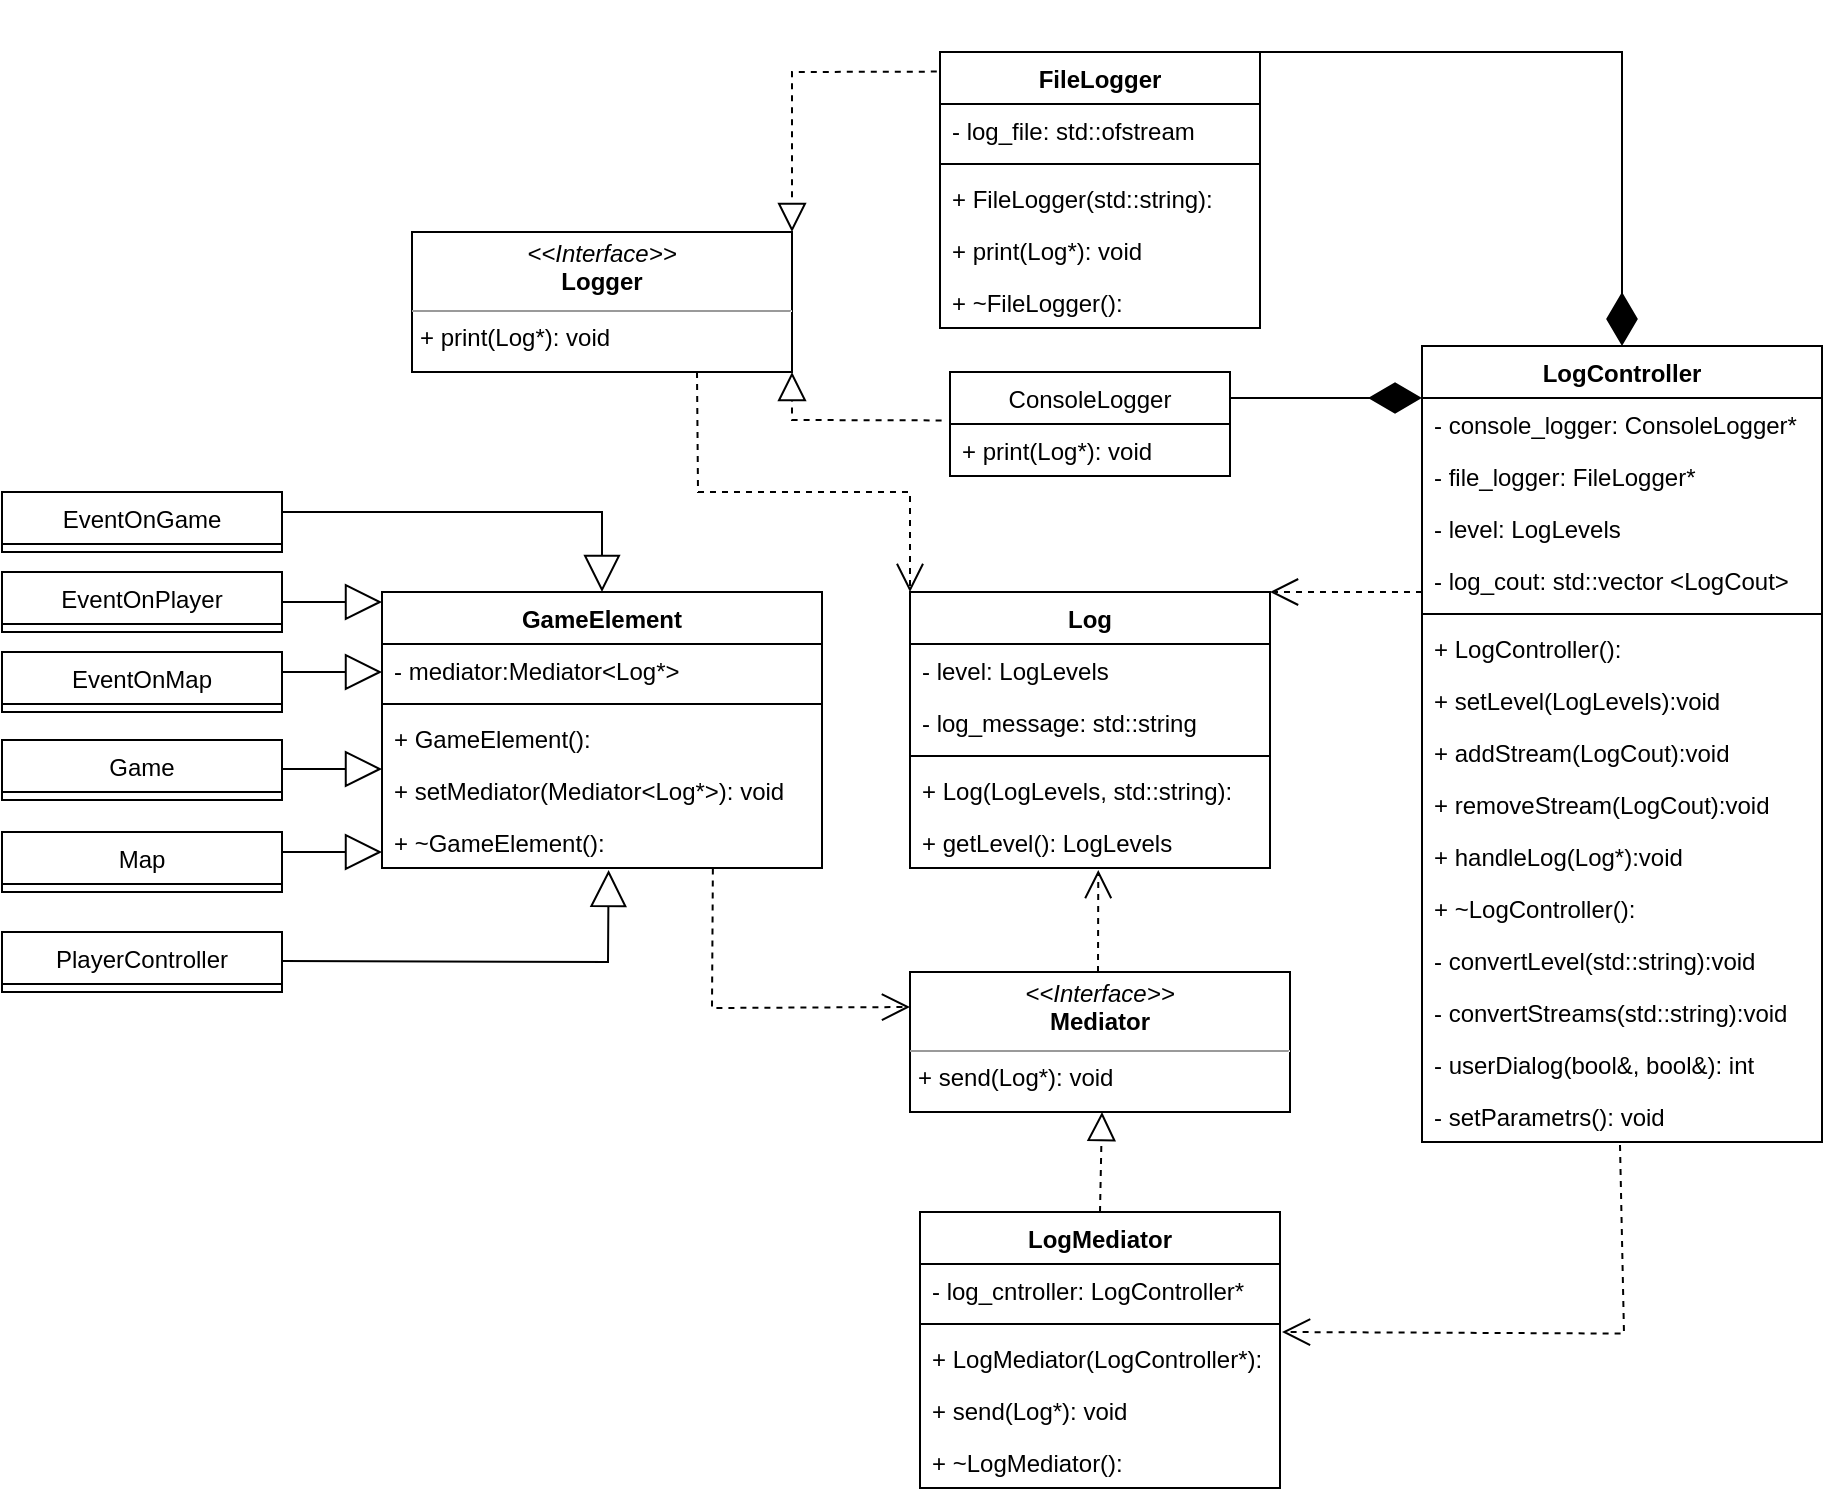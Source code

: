 <mxfile version="20.5.1" type="device"><diagram id="C5RBs43oDa-KdzZeNtuy" name="Page-1"><mxGraphModel dx="2147" dy="756" grid="1" gridSize="10" guides="1" tooltips="1" connect="1" arrows="1" fold="1" page="1" pageScale="1" pageWidth="827" pageHeight="1169" math="0" shadow="0"><root><mxCell id="WIyWlLk6GJQsqaUBKTNV-0"/><mxCell id="WIyWlLk6GJQsqaUBKTNV-1" parent="WIyWlLk6GJQsqaUBKTNV-0"/><mxCell id="lXR1jWRN7T3fV5QylIQu-4" value="Log" style="swimlane;fontStyle=1;align=center;verticalAlign=top;childLayout=stackLayout;horizontal=1;startSize=26;horizontalStack=0;resizeParent=1;resizeParentMax=0;resizeLast=0;collapsible=1;marginBottom=0;" parent="WIyWlLk6GJQsqaUBKTNV-1" vertex="1"><mxGeometry x="324" y="680" width="180" height="138" as="geometry"/></mxCell><mxCell id="lXR1jWRN7T3fV5QylIQu-5" value="- level: LogLevels" style="text;strokeColor=none;fillColor=none;align=left;verticalAlign=top;spacingLeft=4;spacingRight=4;overflow=hidden;rotatable=0;points=[[0,0.5],[1,0.5]];portConstraint=eastwest;" parent="lXR1jWRN7T3fV5QylIQu-4" vertex="1"><mxGeometry y="26" width="180" height="26" as="geometry"/></mxCell><mxCell id="lXR1jWRN7T3fV5QylIQu-8" value="- log_message: std::string" style="text;strokeColor=none;fillColor=none;align=left;verticalAlign=top;spacingLeft=4;spacingRight=4;overflow=hidden;rotatable=0;points=[[0,0.5],[1,0.5]];portConstraint=eastwest;" parent="lXR1jWRN7T3fV5QylIQu-4" vertex="1"><mxGeometry y="52" width="180" height="26" as="geometry"/></mxCell><mxCell id="lXR1jWRN7T3fV5QylIQu-6" value="" style="line;strokeWidth=1;fillColor=none;align=left;verticalAlign=middle;spacingTop=-1;spacingLeft=3;spacingRight=3;rotatable=0;labelPosition=right;points=[];portConstraint=eastwest;strokeColor=inherit;" parent="lXR1jWRN7T3fV5QylIQu-4" vertex="1"><mxGeometry y="78" width="180" height="8" as="geometry"/></mxCell><mxCell id="lXR1jWRN7T3fV5QylIQu-9" value="+ Log(LogLevels, std::string):" style="text;strokeColor=none;fillColor=none;align=left;verticalAlign=top;spacingLeft=4;spacingRight=4;overflow=hidden;rotatable=0;points=[[0,0.5],[1,0.5]];portConstraint=eastwest;" parent="lXR1jWRN7T3fV5QylIQu-4" vertex="1"><mxGeometry y="86" width="180" height="26" as="geometry"/></mxCell><mxCell id="lXR1jWRN7T3fV5QylIQu-10" value="+ getLevel(): LogLevels" style="text;strokeColor=none;fillColor=none;align=left;verticalAlign=top;spacingLeft=4;spacingRight=4;overflow=hidden;rotatable=0;points=[[0,0.5],[1,0.5]];portConstraint=eastwest;" parent="lXR1jWRN7T3fV5QylIQu-4" vertex="1"><mxGeometry y="112" width="180" height="26" as="geometry"/></mxCell><mxCell id="lXR1jWRN7T3fV5QylIQu-13" value="&lt;p style=&quot;margin:0px;margin-top:4px;text-align:center;&quot;&gt;&lt;i&gt;&amp;lt;&amp;lt;Interface&amp;gt;&amp;gt;&lt;/i&gt;&lt;br&gt;&lt;b&gt;Logger&lt;/b&gt;&lt;/p&gt;&lt;hr size=&quot;1&quot;&gt;&lt;p style=&quot;margin:0px;margin-left:4px;&quot;&gt;+ print(Log*): void&lt;br&gt;&lt;br&gt;&lt;/p&gt;" style="verticalAlign=top;align=left;overflow=fill;fontSize=12;fontFamily=Helvetica;html=1;" parent="WIyWlLk6GJQsqaUBKTNV-1" vertex="1"><mxGeometry x="75" y="500" width="190" height="70" as="geometry"/></mxCell><mxCell id="lXR1jWRN7T3fV5QylIQu-14" value="ConsoleLogger" style="swimlane;fontStyle=0;childLayout=stackLayout;horizontal=1;startSize=26;fillColor=none;horizontalStack=0;resizeParent=1;resizeParentMax=0;resizeLast=0;collapsible=1;marginBottom=0;" parent="WIyWlLk6GJQsqaUBKTNV-1" vertex="1"><mxGeometry x="344" y="570" width="140" height="52" as="geometry"/></mxCell><mxCell id="lXR1jWRN7T3fV5QylIQu-15" value="+ print(Log*): void" style="text;strokeColor=none;fillColor=none;align=left;verticalAlign=top;spacingLeft=4;spacingRight=4;overflow=hidden;rotatable=0;points=[[0,0.5],[1,0.5]];portConstraint=eastwest;" parent="lXR1jWRN7T3fV5QylIQu-14" vertex="1"><mxGeometry y="26" width="140" height="26" as="geometry"/></mxCell><mxCell id="lXR1jWRN7T3fV5QylIQu-18" value="FileLogger" style="swimlane;fontStyle=1;align=center;verticalAlign=top;childLayout=stackLayout;horizontal=1;startSize=26;horizontalStack=0;resizeParent=1;resizeParentMax=0;resizeLast=0;collapsible=1;marginBottom=0;" parent="WIyWlLk6GJQsqaUBKTNV-1" vertex="1"><mxGeometry x="339" y="410" width="160" height="138" as="geometry"/></mxCell><mxCell id="lXR1jWRN7T3fV5QylIQu-19" value="- log_file: std::ofstream" style="text;strokeColor=none;fillColor=none;align=left;verticalAlign=top;spacingLeft=4;spacingRight=4;overflow=hidden;rotatable=0;points=[[0,0.5],[1,0.5]];portConstraint=eastwest;" parent="lXR1jWRN7T3fV5QylIQu-18" vertex="1"><mxGeometry y="26" width="160" height="26" as="geometry"/></mxCell><mxCell id="lXR1jWRN7T3fV5QylIQu-20" value="" style="line;strokeWidth=1;fillColor=none;align=left;verticalAlign=middle;spacingTop=-1;spacingLeft=3;spacingRight=3;rotatable=0;labelPosition=right;points=[];portConstraint=eastwest;strokeColor=inherit;" parent="lXR1jWRN7T3fV5QylIQu-18" vertex="1"><mxGeometry y="52" width="160" height="8" as="geometry"/></mxCell><mxCell id="lXR1jWRN7T3fV5QylIQu-21" value="+ FileLogger(std::string):" style="text;strokeColor=none;fillColor=none;align=left;verticalAlign=top;spacingLeft=4;spacingRight=4;overflow=hidden;rotatable=0;points=[[0,0.5],[1,0.5]];portConstraint=eastwest;" parent="lXR1jWRN7T3fV5QylIQu-18" vertex="1"><mxGeometry y="60" width="160" height="26" as="geometry"/></mxCell><mxCell id="lXR1jWRN7T3fV5QylIQu-22" value="+ print(Log*): void" style="text;strokeColor=none;fillColor=none;align=left;verticalAlign=top;spacingLeft=4;spacingRight=4;overflow=hidden;rotatable=0;points=[[0,0.5],[1,0.5]];portConstraint=eastwest;" parent="lXR1jWRN7T3fV5QylIQu-18" vertex="1"><mxGeometry y="86" width="160" height="26" as="geometry"/></mxCell><mxCell id="lXR1jWRN7T3fV5QylIQu-23" value="+ ~FileLogger():" style="text;strokeColor=none;fillColor=none;align=left;verticalAlign=top;spacingLeft=4;spacingRight=4;overflow=hidden;rotatable=0;points=[[0,0.5],[1,0.5]];portConstraint=eastwest;" parent="lXR1jWRN7T3fV5QylIQu-18" vertex="1"><mxGeometry y="112" width="160" height="26" as="geometry"/></mxCell><mxCell id="lXR1jWRN7T3fV5QylIQu-24" value="&lt;p style=&quot;margin:0px;margin-top:4px;text-align:center;&quot;&gt;&lt;i&gt;&amp;lt;&amp;lt;Interface&amp;gt;&amp;gt;&lt;/i&gt;&lt;br&gt;&lt;b&gt;Mediator&lt;/b&gt;&lt;/p&gt;&lt;hr size=&quot;1&quot;&gt;&lt;p style=&quot;margin:0px;margin-left:4px;&quot;&gt;+ send(Log*): void&lt;/p&gt;" style="verticalAlign=top;align=left;overflow=fill;fontSize=12;fontFamily=Helvetica;html=1;" parent="WIyWlLk6GJQsqaUBKTNV-1" vertex="1"><mxGeometry x="324" y="870" width="190" height="70" as="geometry"/></mxCell><mxCell id="lXR1jWRN7T3fV5QylIQu-25" value="GameElement" style="swimlane;fontStyle=1;align=center;verticalAlign=top;childLayout=stackLayout;horizontal=1;startSize=26;horizontalStack=0;resizeParent=1;resizeParentMax=0;resizeLast=0;collapsible=1;marginBottom=0;" parent="WIyWlLk6GJQsqaUBKTNV-1" vertex="1"><mxGeometry x="60" y="680" width="220" height="138" as="geometry"/></mxCell><mxCell id="lXR1jWRN7T3fV5QylIQu-73" value="Extends" style="endArrow=block;endSize=16;endFill=0;html=1;rounded=0;fontColor=none;exitX=1;exitY=0.5;exitDx=0;exitDy=0;noLabel=1;" parent="lXR1jWRN7T3fV5QylIQu-25" source="lXR1jWRN7T3fV5QylIQu-67" edge="1"><mxGeometry width="160" relative="1" as="geometry"><mxPoint x="-40" y="10" as="sourcePoint"/><mxPoint y="5" as="targetPoint"/></mxGeometry></mxCell><mxCell id="lXR1jWRN7T3fV5QylIQu-26" value="- mediator:Mediator&lt;Log*&gt;" style="text;strokeColor=none;fillColor=none;align=left;verticalAlign=top;spacingLeft=4;spacingRight=4;overflow=hidden;rotatable=0;points=[[0,0.5],[1,0.5]];portConstraint=eastwest;" parent="lXR1jWRN7T3fV5QylIQu-25" vertex="1"><mxGeometry y="26" width="220" height="26" as="geometry"/></mxCell><mxCell id="lXR1jWRN7T3fV5QylIQu-74" value="Extends" style="endArrow=block;endSize=16;endFill=0;html=1;rounded=0;fontColor=none;noLabel=1;" parent="lXR1jWRN7T3fV5QylIQu-25" edge="1"><mxGeometry x="0.125" width="160" relative="1" as="geometry"><mxPoint x="-50" y="40" as="sourcePoint"/><mxPoint y="40" as="targetPoint"/><mxPoint as="offset"/></mxGeometry></mxCell><mxCell id="lXR1jWRN7T3fV5QylIQu-27" value="" style="line;strokeWidth=1;fillColor=none;align=left;verticalAlign=middle;spacingTop=-1;spacingLeft=3;spacingRight=3;rotatable=0;labelPosition=right;points=[];portConstraint=eastwest;strokeColor=inherit;" parent="lXR1jWRN7T3fV5QylIQu-25" vertex="1"><mxGeometry y="52" width="220" height="8" as="geometry"/></mxCell><mxCell id="lXR1jWRN7T3fV5QylIQu-28" value="+ GameElement():" style="text;strokeColor=none;fillColor=none;align=left;verticalAlign=top;spacingLeft=4;spacingRight=4;overflow=hidden;rotatable=0;points=[[0,0.5],[1,0.5]];portConstraint=eastwest;" parent="lXR1jWRN7T3fV5QylIQu-25" vertex="1"><mxGeometry y="60" width="220" height="26" as="geometry"/></mxCell><mxCell id="lXR1jWRN7T3fV5QylIQu-29" value="+ setMediator(Mediator&lt;Log*&gt;): void" style="text;strokeColor=none;fillColor=none;align=left;verticalAlign=top;spacingLeft=4;spacingRight=4;overflow=hidden;rotatable=0;points=[[0,0.5],[1,0.5]];portConstraint=eastwest;" parent="lXR1jWRN7T3fV5QylIQu-25" vertex="1"><mxGeometry y="86" width="220" height="26" as="geometry"/></mxCell><mxCell id="lXR1jWRN7T3fV5QylIQu-30" value="+ ~GameElement():" style="text;strokeColor=none;fillColor=none;align=left;verticalAlign=top;spacingLeft=4;spacingRight=4;overflow=hidden;rotatable=0;points=[[0,0.5],[1,0.5]];portConstraint=eastwest;" parent="lXR1jWRN7T3fV5QylIQu-25" vertex="1"><mxGeometry y="112" width="220" height="26" as="geometry"/></mxCell><mxCell id="lXR1jWRN7T3fV5QylIQu-31" value="LogMediator" style="swimlane;fontStyle=1;align=center;verticalAlign=top;childLayout=stackLayout;horizontal=1;startSize=26;horizontalStack=0;resizeParent=1;resizeParentMax=0;resizeLast=0;collapsible=1;marginBottom=0;" parent="WIyWlLk6GJQsqaUBKTNV-1" vertex="1"><mxGeometry x="329" y="990" width="180" height="138" as="geometry"/></mxCell><mxCell id="lXR1jWRN7T3fV5QylIQu-32" value="- log_cntroller: LogController*" style="text;strokeColor=none;fillColor=none;align=left;verticalAlign=top;spacingLeft=4;spacingRight=4;overflow=hidden;rotatable=0;points=[[0,0.5],[1,0.5]];portConstraint=eastwest;" parent="lXR1jWRN7T3fV5QylIQu-31" vertex="1"><mxGeometry y="26" width="180" height="26" as="geometry"/></mxCell><mxCell id="lXR1jWRN7T3fV5QylIQu-33" value="" style="line;strokeWidth=1;fillColor=none;align=left;verticalAlign=middle;spacingTop=-1;spacingLeft=3;spacingRight=3;rotatable=0;labelPosition=right;points=[];portConstraint=eastwest;strokeColor=inherit;" parent="lXR1jWRN7T3fV5QylIQu-31" vertex="1"><mxGeometry y="52" width="180" height="8" as="geometry"/></mxCell><mxCell id="lXR1jWRN7T3fV5QylIQu-34" value="+ LogMediator(LogController*):" style="text;strokeColor=none;fillColor=none;align=left;verticalAlign=top;spacingLeft=4;spacingRight=4;overflow=hidden;rotatable=0;points=[[0,0.5],[1,0.5]];portConstraint=eastwest;" parent="lXR1jWRN7T3fV5QylIQu-31" vertex="1"><mxGeometry y="60" width="180" height="26" as="geometry"/></mxCell><mxCell id="lXR1jWRN7T3fV5QylIQu-35" value="+ send(Log*): void" style="text;strokeColor=none;fillColor=none;align=left;verticalAlign=top;spacingLeft=4;spacingRight=4;overflow=hidden;rotatable=0;points=[[0,0.5],[1,0.5]];portConstraint=eastwest;" parent="lXR1jWRN7T3fV5QylIQu-31" vertex="1"><mxGeometry y="86" width="180" height="26" as="geometry"/></mxCell><mxCell id="lXR1jWRN7T3fV5QylIQu-36" value="+ ~LogMediator():" style="text;strokeColor=none;fillColor=none;align=left;verticalAlign=top;spacingLeft=4;spacingRight=4;overflow=hidden;rotatable=0;points=[[0,0.5],[1,0.5]];portConstraint=eastwest;" parent="lXR1jWRN7T3fV5QylIQu-31" vertex="1"><mxGeometry y="112" width="180" height="26" as="geometry"/></mxCell><mxCell id="lXR1jWRN7T3fV5QylIQu-37" value="LogController" style="swimlane;fontStyle=1;align=center;verticalAlign=top;childLayout=stackLayout;horizontal=1;startSize=26;horizontalStack=0;resizeParent=1;resizeParentMax=0;resizeLast=0;collapsible=1;marginBottom=0;" parent="WIyWlLk6GJQsqaUBKTNV-1" vertex="1"><mxGeometry x="580" y="557" width="200" height="398" as="geometry"/></mxCell><mxCell id="lXR1jWRN7T3fV5QylIQu-38" value="- console_logger: ConsoleLogger*" style="text;strokeColor=none;fillColor=none;align=left;verticalAlign=top;spacingLeft=4;spacingRight=4;overflow=hidden;rotatable=0;points=[[0,0.5],[1,0.5]];portConstraint=eastwest;" parent="lXR1jWRN7T3fV5QylIQu-37" vertex="1"><mxGeometry y="26" width="200" height="26" as="geometry"/></mxCell><mxCell id="lXR1jWRN7T3fV5QylIQu-42" value="- file_logger: FileLogger*" style="text;strokeColor=none;fillColor=none;align=left;verticalAlign=top;spacingLeft=4;spacingRight=4;overflow=hidden;rotatable=0;points=[[0,0.5],[1,0.5]];portConstraint=eastwest;" parent="lXR1jWRN7T3fV5QylIQu-37" vertex="1"><mxGeometry y="52" width="200" height="26" as="geometry"/></mxCell><mxCell id="lXR1jWRN7T3fV5QylIQu-43" value="- level: LogLevels" style="text;strokeColor=none;fillColor=none;align=left;verticalAlign=top;spacingLeft=4;spacingRight=4;overflow=hidden;rotatable=0;points=[[0,0.5],[1,0.5]];portConstraint=eastwest;" parent="lXR1jWRN7T3fV5QylIQu-37" vertex="1"><mxGeometry y="78" width="200" height="26" as="geometry"/></mxCell><mxCell id="lXR1jWRN7T3fV5QylIQu-44" value="- log_cout: std::vector &lt;LogCout&gt;" style="text;strokeColor=none;fillColor=none;align=left;verticalAlign=top;spacingLeft=4;spacingRight=4;overflow=hidden;rotatable=0;points=[[0,0.5],[1,0.5]];portConstraint=eastwest;" parent="lXR1jWRN7T3fV5QylIQu-37" vertex="1"><mxGeometry y="104" width="200" height="26" as="geometry"/></mxCell><mxCell id="lXR1jWRN7T3fV5QylIQu-39" value="" style="line;strokeWidth=1;fillColor=none;align=left;verticalAlign=middle;spacingTop=-1;spacingLeft=3;spacingRight=3;rotatable=0;labelPosition=right;points=[];portConstraint=eastwest;strokeColor=inherit;" parent="lXR1jWRN7T3fV5QylIQu-37" vertex="1"><mxGeometry y="130" width="200" height="8" as="geometry"/></mxCell><mxCell id="lXR1jWRN7T3fV5QylIQu-40" value="+ LogController():" style="text;strokeColor=none;fillColor=none;align=left;verticalAlign=top;spacingLeft=4;spacingRight=4;overflow=hidden;rotatable=0;points=[[0,0.5],[1,0.5]];portConstraint=eastwest;" parent="lXR1jWRN7T3fV5QylIQu-37" vertex="1"><mxGeometry y="138" width="200" height="26" as="geometry"/></mxCell><mxCell id="lXR1jWRN7T3fV5QylIQu-45" value="+ setLevel(LogLevels):void" style="text;strokeColor=none;fillColor=none;align=left;verticalAlign=top;spacingLeft=4;spacingRight=4;overflow=hidden;rotatable=0;points=[[0,0.5],[1,0.5]];portConstraint=eastwest;" parent="lXR1jWRN7T3fV5QylIQu-37" vertex="1"><mxGeometry y="164" width="200" height="26" as="geometry"/></mxCell><mxCell id="lXR1jWRN7T3fV5QylIQu-46" value="+ addStream(LogCout):void" style="text;strokeColor=none;fillColor=none;align=left;verticalAlign=top;spacingLeft=4;spacingRight=4;overflow=hidden;rotatable=0;points=[[0,0.5],[1,0.5]];portConstraint=eastwest;" parent="lXR1jWRN7T3fV5QylIQu-37" vertex="1"><mxGeometry y="190" width="200" height="26" as="geometry"/></mxCell><mxCell id="lXR1jWRN7T3fV5QylIQu-49" value="+ removeStream(LogCout):void" style="text;strokeColor=none;fillColor=none;align=left;verticalAlign=top;spacingLeft=4;spacingRight=4;overflow=hidden;rotatable=0;points=[[0,0.5],[1,0.5]];portConstraint=eastwest;" parent="lXR1jWRN7T3fV5QylIQu-37" vertex="1"><mxGeometry y="216" width="200" height="26" as="geometry"/></mxCell><mxCell id="lXR1jWRN7T3fV5QylIQu-50" value="+ handleLog(Log*):void" style="text;strokeColor=none;fillColor=none;align=left;verticalAlign=top;spacingLeft=4;spacingRight=4;overflow=hidden;rotatable=0;points=[[0,0.5],[1,0.5]];portConstraint=eastwest;" parent="lXR1jWRN7T3fV5QylIQu-37" vertex="1"><mxGeometry y="242" width="200" height="26" as="geometry"/></mxCell><mxCell id="lXR1jWRN7T3fV5QylIQu-51" value="+ ~LogController():" style="text;strokeColor=none;fillColor=none;align=left;verticalAlign=top;spacingLeft=4;spacingRight=4;overflow=hidden;rotatable=0;points=[[0,0.5],[1,0.5]];portConstraint=eastwest;" parent="lXR1jWRN7T3fV5QylIQu-37" vertex="1"><mxGeometry y="268" width="200" height="26" as="geometry"/></mxCell><mxCell id="lXR1jWRN7T3fV5QylIQu-52" value="- convertLevel(std::string):void" style="text;strokeColor=none;fillColor=none;align=left;verticalAlign=top;spacingLeft=4;spacingRight=4;overflow=hidden;rotatable=0;points=[[0,0.5],[1,0.5]];portConstraint=eastwest;" parent="lXR1jWRN7T3fV5QylIQu-37" vertex="1"><mxGeometry y="294" width="200" height="26" as="geometry"/></mxCell><mxCell id="lXR1jWRN7T3fV5QylIQu-53" value="- convertStreams(std::string):void" style="text;strokeColor=none;fillColor=none;align=left;verticalAlign=top;spacingLeft=4;spacingRight=4;overflow=hidden;rotatable=0;points=[[0,0.5],[1,0.5]];portConstraint=eastwest;" parent="lXR1jWRN7T3fV5QylIQu-37" vertex="1"><mxGeometry y="320" width="200" height="26" as="geometry"/></mxCell><mxCell id="lXR1jWRN7T3fV5QylIQu-54" value="- userDialog(bool&amp;, bool&amp;): int" style="text;strokeColor=none;fillColor=none;align=left;verticalAlign=top;spacingLeft=4;spacingRight=4;overflow=hidden;rotatable=0;points=[[0,0.5],[1,0.5]];portConstraint=eastwest;" parent="lXR1jWRN7T3fV5QylIQu-37" vertex="1"><mxGeometry y="346" width="200" height="26" as="geometry"/></mxCell><mxCell id="lXR1jWRN7T3fV5QylIQu-55" value="- setParametrs(): void" style="text;strokeColor=none;fillColor=none;align=left;verticalAlign=top;spacingLeft=4;spacingRight=4;overflow=hidden;rotatable=0;points=[[0,0.5],[1,0.5]];portConstraint=eastwest;" parent="lXR1jWRN7T3fV5QylIQu-37" vertex="1"><mxGeometry y="372" width="200" height="26" as="geometry"/></mxCell><mxCell id="lXR1jWRN7T3fV5QylIQu-56" value="Game" style="swimlane;fontStyle=0;childLayout=stackLayout;horizontal=1;startSize=26;fillColor=none;horizontalStack=0;resizeParent=1;resizeParentMax=0;resizeLast=0;collapsible=1;marginBottom=0;" parent="WIyWlLk6GJQsqaUBKTNV-1" vertex="1"><mxGeometry x="-130" y="754" width="140" height="30" as="geometry"/></mxCell><mxCell id="lXR1jWRN7T3fV5QylIQu-60" value="PlayerController" style="swimlane;fontStyle=0;childLayout=stackLayout;horizontal=1;startSize=26;fillColor=none;horizontalStack=0;resizeParent=1;resizeParentMax=0;resizeLast=0;collapsible=1;marginBottom=0;" parent="WIyWlLk6GJQsqaUBKTNV-1" vertex="1"><mxGeometry x="-130" y="850" width="140" height="30" as="geometry"/></mxCell><mxCell id="lXR1jWRN7T3fV5QylIQu-64" value="Map" style="swimlane;fontStyle=0;childLayout=stackLayout;horizontal=1;startSize=26;fillColor=none;horizontalStack=0;resizeParent=1;resizeParentMax=0;resizeLast=0;collapsible=1;marginBottom=0;" parent="WIyWlLk6GJQsqaUBKTNV-1" vertex="1"><mxGeometry x="-130" y="800" width="140" height="30" as="geometry"/></mxCell><mxCell id="lXR1jWRN7T3fV5QylIQu-65" value="EventOnGame" style="swimlane;fontStyle=0;childLayout=stackLayout;horizontal=1;startSize=26;fillColor=none;horizontalStack=0;resizeParent=1;resizeParentMax=0;resizeLast=0;collapsible=1;marginBottom=0;" parent="WIyWlLk6GJQsqaUBKTNV-1" vertex="1"><mxGeometry x="-130" y="630" width="140" height="30" as="geometry"/></mxCell><mxCell id="lXR1jWRN7T3fV5QylIQu-66" value="EventOnMap" style="swimlane;fontStyle=0;childLayout=stackLayout;horizontal=1;startSize=26;fillColor=none;horizontalStack=0;resizeParent=1;resizeParentMax=0;resizeLast=0;collapsible=1;marginBottom=0;" parent="WIyWlLk6GJQsqaUBKTNV-1" vertex="1"><mxGeometry x="-130" y="710" width="140" height="30" as="geometry"/></mxCell><mxCell id="lXR1jWRN7T3fV5QylIQu-67" value="EventOnPlayer" style="swimlane;fontStyle=0;childLayout=stackLayout;horizontal=1;startSize=26;fillColor=none;horizontalStack=0;resizeParent=1;resizeParentMax=0;resizeLast=0;collapsible=1;marginBottom=0;" parent="WIyWlLk6GJQsqaUBKTNV-1" vertex="1"><mxGeometry x="-130" y="670" width="140" height="30" as="geometry"/></mxCell><mxCell id="lXR1jWRN7T3fV5QylIQu-68" value="" style="endArrow=diamondThin;endFill=1;endSize=24;html=1;rounded=0;exitX=1;exitY=0;exitDx=0;exitDy=0;entryX=0.5;entryY=0;entryDx=0;entryDy=0;" parent="WIyWlLk6GJQsqaUBKTNV-1" source="lXR1jWRN7T3fV5QylIQu-18" target="lXR1jWRN7T3fV5QylIQu-37" edge="1"><mxGeometry width="160" relative="1" as="geometry"><mxPoint x="680" y="550" as="sourcePoint"/><mxPoint x="500" y="410" as="targetPoint"/><Array as="points"><mxPoint x="680" y="410"/></Array></mxGeometry></mxCell><mxCell id="lXR1jWRN7T3fV5QylIQu-69" value="" style="endArrow=diamondThin;endFill=1;endSize=24;html=1;rounded=0;exitX=1;exitY=0.25;exitDx=0;exitDy=0;" parent="WIyWlLk6GJQsqaUBKTNV-1" source="lXR1jWRN7T3fV5QylIQu-14" edge="1"><mxGeometry width="160" relative="1" as="geometry"><mxPoint x="490" y="580" as="sourcePoint"/><mxPoint x="580" y="583" as="targetPoint"/></mxGeometry></mxCell><mxCell id="lXR1jWRN7T3fV5QylIQu-70" value="" style="endArrow=block;dashed=1;endFill=0;endSize=12;html=1;rounded=0;exitX=-0.01;exitY=0.071;exitDx=0;exitDy=0;exitPerimeter=0;entryX=1;entryY=0;entryDx=0;entryDy=0;" parent="WIyWlLk6GJQsqaUBKTNV-1" source="lXR1jWRN7T3fV5QylIQu-18" target="lXR1jWRN7T3fV5QylIQu-13" edge="1"><mxGeometry width="160" relative="1" as="geometry"><mxPoint x="220" y="650" as="sourcePoint"/><mxPoint x="380" y="650" as="targetPoint"/><Array as="points"><mxPoint x="265" y="420"/></Array></mxGeometry></mxCell><mxCell id="lXR1jWRN7T3fV5QylIQu-71" value="" style="endArrow=block;dashed=1;endFill=0;endSize=12;html=1;rounded=0;exitX=-0.03;exitY=-0.069;exitDx=0;exitDy=0;exitPerimeter=0;entryX=1;entryY=1;entryDx=0;entryDy=0;" parent="WIyWlLk6GJQsqaUBKTNV-1" source="lXR1jWRN7T3fV5QylIQu-15" target="lXR1jWRN7T3fV5QylIQu-13" edge="1"><mxGeometry width="160" relative="1" as="geometry"><mxPoint x="220" y="650" as="sourcePoint"/><mxPoint x="380" y="650" as="targetPoint"/><Array as="points"><mxPoint x="265" y="594"/></Array></mxGeometry></mxCell><mxCell id="lXR1jWRN7T3fV5QylIQu-72" value="Extends" style="endArrow=block;endSize=16;endFill=0;html=1;rounded=0;entryX=0.5;entryY=0;entryDx=0;entryDy=0;fontColor=none;noLabel=1;" parent="WIyWlLk6GJQsqaUBKTNV-1" target="lXR1jWRN7T3fV5QylIQu-25" edge="1"><mxGeometry width="160" relative="1" as="geometry"><mxPoint x="10" y="640" as="sourcePoint"/><mxPoint x="170" y="644.5" as="targetPoint"/><Array as="points"><mxPoint x="170" y="640"/></Array></mxGeometry></mxCell><mxCell id="lXR1jWRN7T3fV5QylIQu-75" value="Extends" style="endArrow=block;endSize=16;endFill=0;html=1;rounded=0;fontColor=none;noLabel=1;" parent="WIyWlLk6GJQsqaUBKTNV-1" edge="1"><mxGeometry x="0.125" width="160" relative="1" as="geometry"><mxPoint x="10" y="768.5" as="sourcePoint"/><mxPoint x="60" y="768.5" as="targetPoint"/><mxPoint as="offset"/></mxGeometry></mxCell><mxCell id="lXR1jWRN7T3fV5QylIQu-76" value="Extends" style="endArrow=block;endSize=16;endFill=0;html=1;rounded=0;fontColor=none;noLabel=1;" parent="WIyWlLk6GJQsqaUBKTNV-1" edge="1"><mxGeometry x="0.125" width="160" relative="1" as="geometry"><mxPoint x="10" y="810" as="sourcePoint"/><mxPoint x="60" y="810" as="targetPoint"/><mxPoint as="offset"/></mxGeometry></mxCell><mxCell id="lXR1jWRN7T3fV5QylIQu-77" value="Extends" style="endArrow=block;endSize=16;endFill=0;html=1;rounded=0;fontColor=none;noLabel=1;entryX=0.515;entryY=1.038;entryDx=0;entryDy=0;entryPerimeter=0;" parent="WIyWlLk6GJQsqaUBKTNV-1" target="lXR1jWRN7T3fV5QylIQu-30" edge="1"><mxGeometry x="0.125" width="160" relative="1" as="geometry"><mxPoint x="10" y="864.5" as="sourcePoint"/><mxPoint x="60" y="864.5" as="targetPoint"/><mxPoint as="offset"/><Array as="points"><mxPoint x="173" y="865"/></Array></mxGeometry></mxCell><mxCell id="lXR1jWRN7T3fV5QylIQu-80" value="Use" style="endArrow=open;endSize=12;dashed=1;html=1;rounded=0;fontColor=none;entryX=0.523;entryY=1.038;entryDx=0;entryDy=0;noLabel=1;entryPerimeter=0;" parent="WIyWlLk6GJQsqaUBKTNV-1" target="lXR1jWRN7T3fV5QylIQu-10" edge="1"><mxGeometry width="160" relative="1" as="geometry"><mxPoint x="418" y="870" as="sourcePoint"/><mxPoint x="324" y="719" as="targetPoint"/></mxGeometry></mxCell><mxCell id="lXR1jWRN7T3fV5QylIQu-81" value="Use" style="endArrow=open;endSize=12;dashed=1;html=1;rounded=0;fontColor=none;exitX=0.752;exitY=1.008;exitDx=0;exitDy=0;exitPerimeter=0;entryX=0;entryY=0.25;entryDx=0;entryDy=0;noLabel=1;" parent="WIyWlLk6GJQsqaUBKTNV-1" source="lXR1jWRN7T3fV5QylIQu-30" target="lXR1jWRN7T3fV5QylIQu-24" edge="1"><mxGeometry width="160" relative="1" as="geometry"><mxPoint x="220" y="800" as="sourcePoint"/><mxPoint x="380" y="800" as="targetPoint"/><Array as="points"><mxPoint x="225" y="888"/></Array></mxGeometry></mxCell><mxCell id="lXR1jWRN7T3fV5QylIQu-82" value="" style="endArrow=block;dashed=1;endFill=0;endSize=12;html=1;rounded=0;exitX=0.5;exitY=0;exitDx=0;exitDy=0;" parent="WIyWlLk6GJQsqaUBKTNV-1" source="lXR1jWRN7T3fV5QylIQu-31" edge="1"><mxGeometry width="160" relative="1" as="geometry"><mxPoint x="488.8" y="964.206" as="sourcePoint"/><mxPoint x="420" y="940" as="targetPoint"/><Array as="points"/></mxGeometry></mxCell><mxCell id="lXR1jWRN7T3fV5QylIQu-84" value="Use" style="endArrow=open;endSize=12;dashed=1;html=1;rounded=0;fontColor=none;noLabel=1;exitX=0.495;exitY=1.058;exitDx=0;exitDy=0;exitPerimeter=0;" parent="WIyWlLk6GJQsqaUBKTNV-1" edge="1" source="lXR1jWRN7T3fV5QylIQu-55"><mxGeometry width="160" relative="1" as="geometry"><mxPoint x="681" y="980" as="sourcePoint"/><mxPoint x="510" y="1050" as="targetPoint"/><Array as="points"><mxPoint x="681" y="1050.79"/></Array></mxGeometry></mxCell><mxCell id="lXR1jWRN7T3fV5QylIQu-85" value="Use" style="endArrow=open;endSize=12;dashed=1;html=1;rounded=0;fontColor=none;exitX=0;exitY=0.731;exitDx=0;exitDy=0;entryX=1;entryY=0;entryDx=0;entryDy=0;noLabel=1;exitPerimeter=0;" parent="WIyWlLk6GJQsqaUBKTNV-1" source="lXR1jWRN7T3fV5QylIQu-44" target="lXR1jWRN7T3fV5QylIQu-4" edge="1"><mxGeometry width="160" relative="1" as="geometry"><mxPoint x="220" y="780" as="sourcePoint"/><mxPoint x="380" y="780" as="targetPoint"/></mxGeometry></mxCell><mxCell id="lXR1jWRN7T3fV5QylIQu-86" value="Use" style="endArrow=open;endSize=12;dashed=1;html=1;rounded=0;fontColor=none;exitX=0.75;exitY=1;exitDx=0;exitDy=0;entryX=0;entryY=0;entryDx=0;entryDy=0;noLabel=1;" parent="WIyWlLk6GJQsqaUBKTNV-1" source="lXR1jWRN7T3fV5QylIQu-13" target="lXR1jWRN7T3fV5QylIQu-4" edge="1"><mxGeometry width="160" relative="1" as="geometry"><mxPoint x="200" y="760" as="sourcePoint"/><mxPoint x="360" y="760" as="targetPoint"/><Array as="points"><mxPoint x="218" y="630"/><mxPoint x="324" y="630"/></Array></mxGeometry></mxCell></root></mxGraphModel></diagram></mxfile>